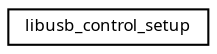 digraph "Graphical Class Hierarchy"
{
  edge [fontname="Sans",fontsize="8",labelfontname="Sans",labelfontsize="8"];
  node [fontname="Sans",fontsize="8",shape=record];
  rankdir="LR";
  Node1 [label="libusb_control_setup",height=0.2,width=0.4,color="black", fillcolor="white", style="filled",URL="$structlibusb__control__setup.html"];
}
